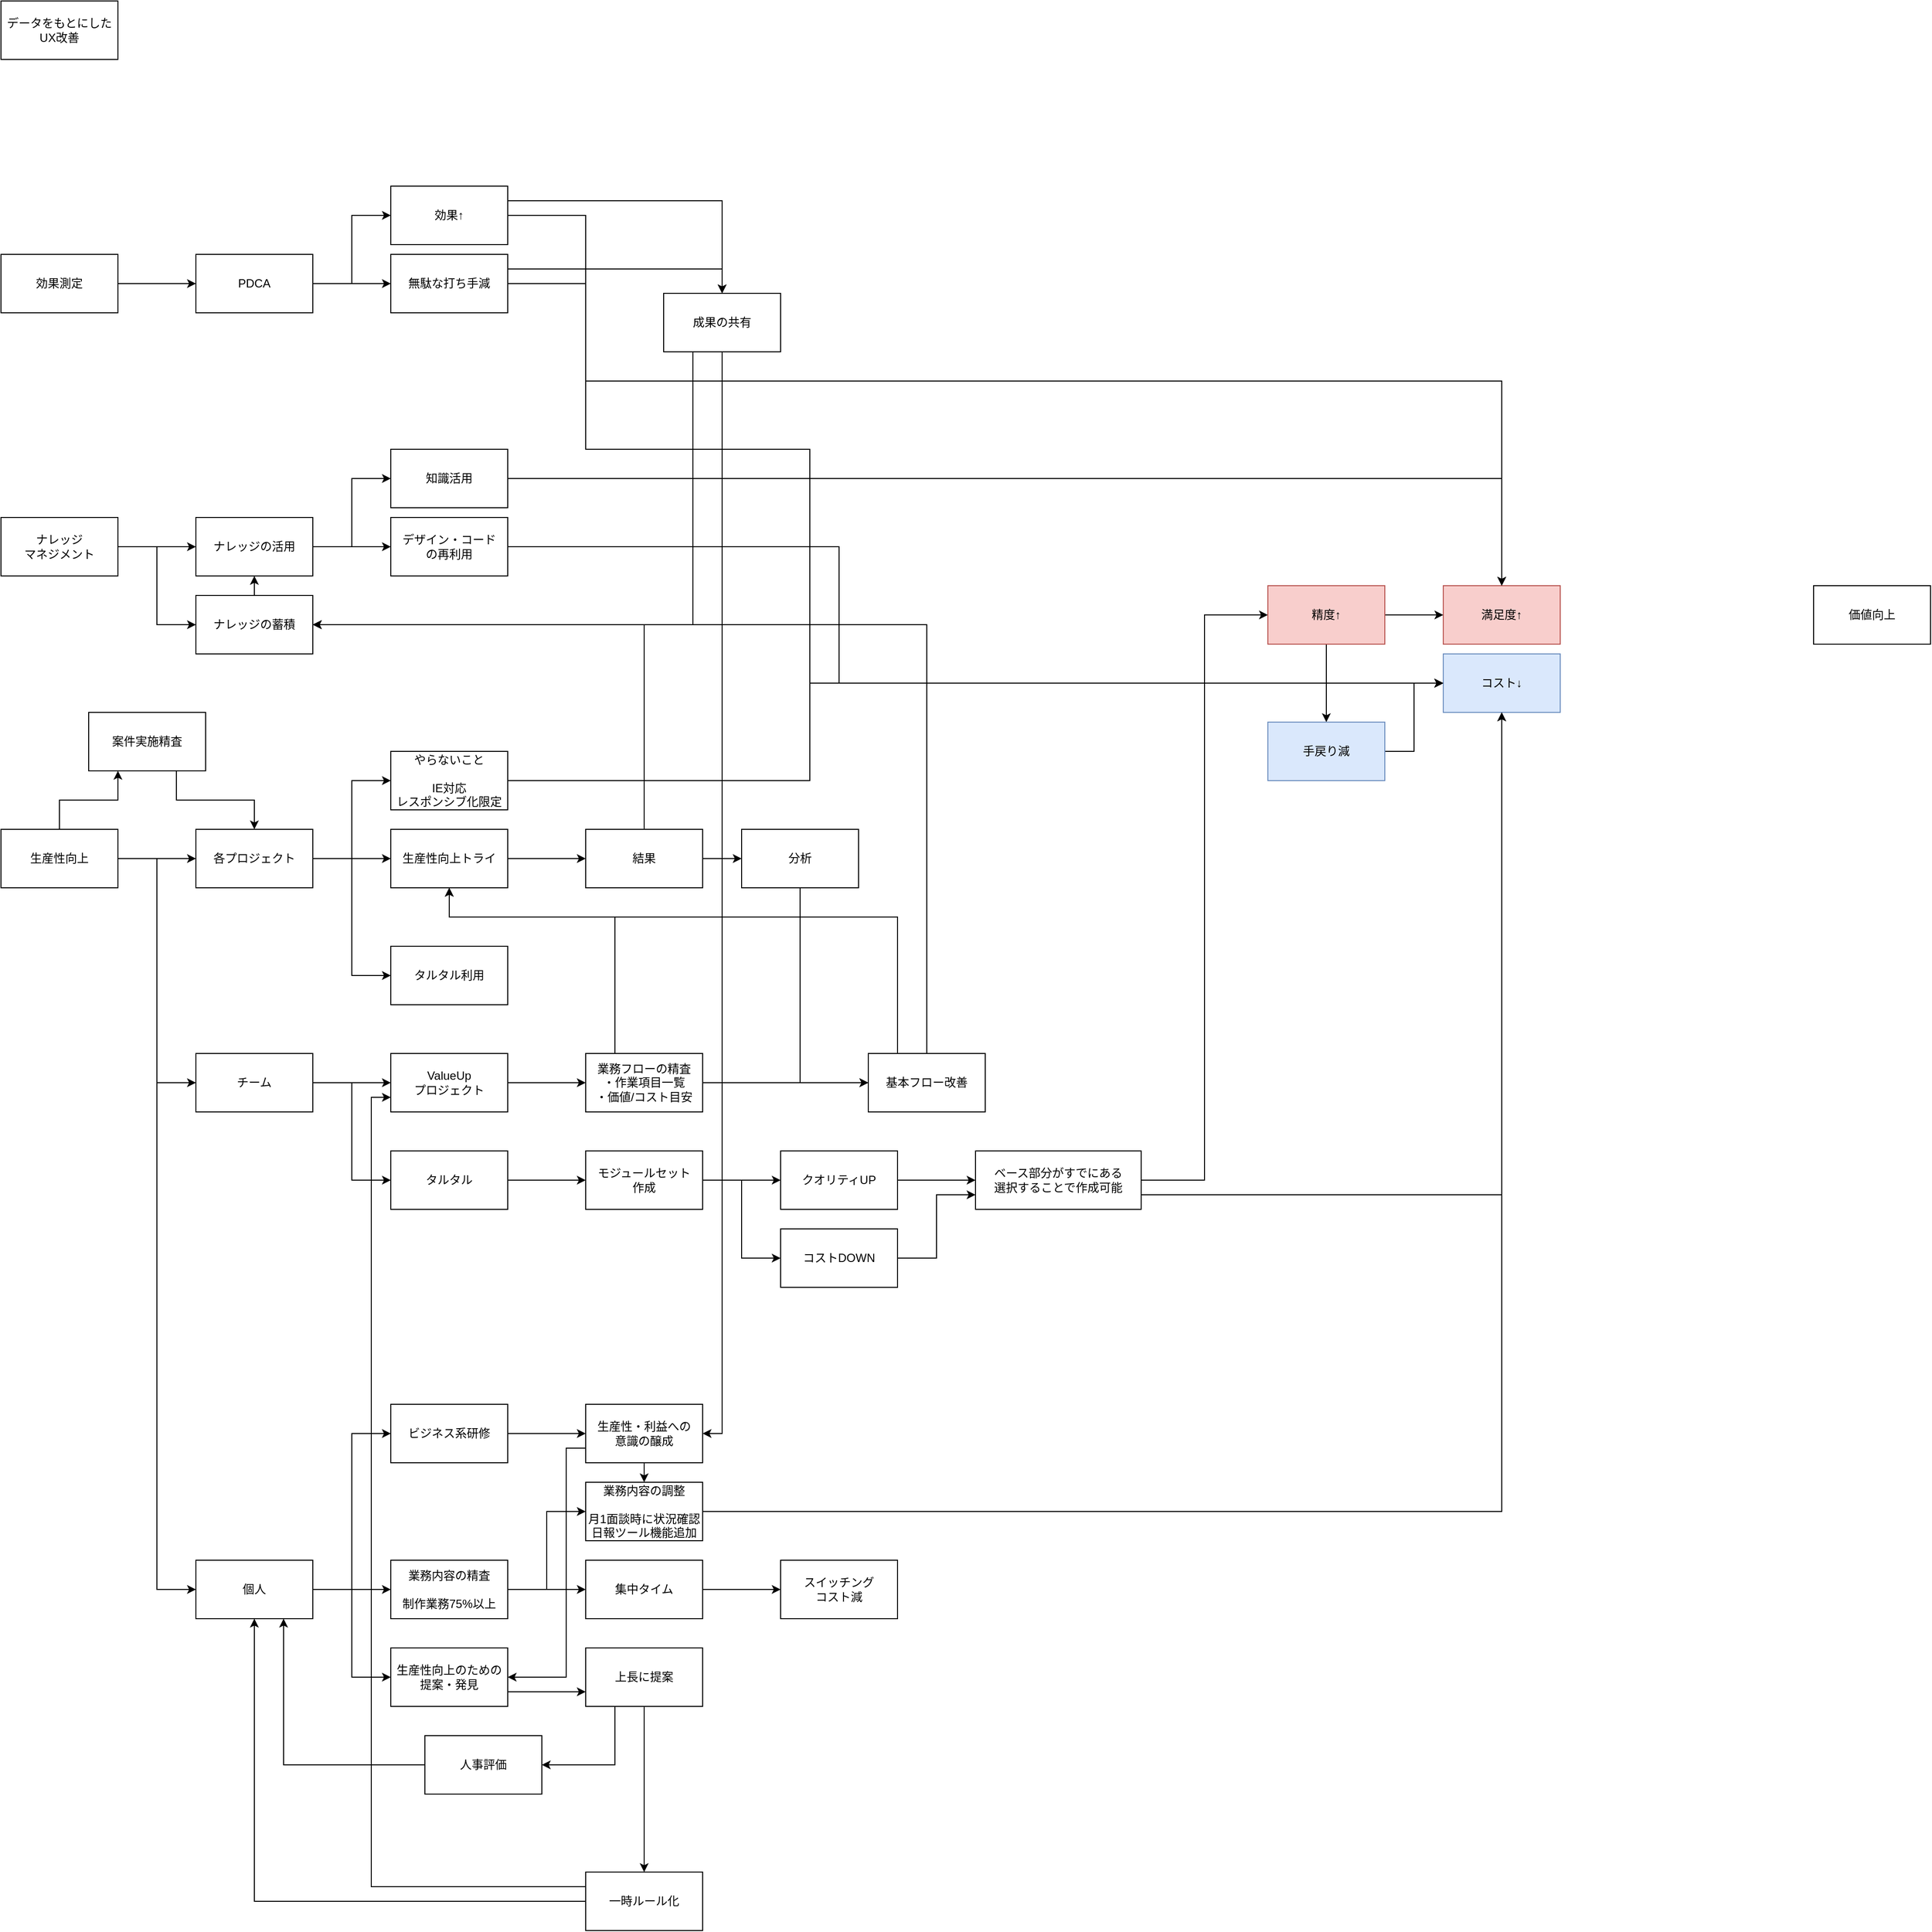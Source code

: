 <mxfile version="14.6.1" type="github"><diagram id="AU9mT9Kxw0KCe2Vq9jBG" name="Page-1"><mxGraphModel dx="1410" dy="1798" grid="1" gridSize="10" guides="1" tooltips="1" connect="1" arrows="1" fold="1" page="1" pageScale="1" pageWidth="1169" pageHeight="827" math="0" shadow="0"><root><mxCell id="0"/><mxCell id="1" parent="0"/><mxCell id="5_roMpw3JNjbcWJWYRDZ-3" value="" style="edgeStyle=orthogonalEdgeStyle;rounded=0;orthogonalLoop=1;jettySize=auto;html=1;" parent="1" source="5_roMpw3JNjbcWJWYRDZ-1" target="5_roMpw3JNjbcWJWYRDZ-2" edge="1"><mxGeometry relative="1" as="geometry"/></mxCell><mxCell id="5_roMpw3JNjbcWJWYRDZ-1" value="ビジネス系研修" style="whiteSpace=wrap;html=1;" parent="1" vertex="1"><mxGeometry x="490" y="960" width="120" height="60" as="geometry"/></mxCell><mxCell id="5_roMpw3JNjbcWJWYRDZ-94" style="edgeStyle=orthogonalEdgeStyle;rounded=0;orthogonalLoop=1;jettySize=auto;html=1;exitX=0;exitY=0.75;exitDx=0;exitDy=0;entryX=1;entryY=0.5;entryDx=0;entryDy=0;" parent="1" source="5_roMpw3JNjbcWJWYRDZ-2" target="5_roMpw3JNjbcWJWYRDZ-88" edge="1"><mxGeometry relative="1" as="geometry"><Array as="points"><mxPoint x="670" y="1005"/><mxPoint x="670" y="1240"/></Array></mxGeometry></mxCell><mxCell id="5_roMpw3JNjbcWJWYRDZ-95" style="edgeStyle=orthogonalEdgeStyle;rounded=0;orthogonalLoop=1;jettySize=auto;html=1;exitX=0.5;exitY=1;exitDx=0;exitDy=0;entryX=0.5;entryY=0;entryDx=0;entryDy=0;" parent="1" source="5_roMpw3JNjbcWJWYRDZ-2" target="5_roMpw3JNjbcWJWYRDZ-38" edge="1"><mxGeometry relative="1" as="geometry"/></mxCell><mxCell id="5_roMpw3JNjbcWJWYRDZ-2" value="生産性・利益への&lt;br&gt;意識の醸成" style="whiteSpace=wrap;html=1;" parent="1" vertex="1"><mxGeometry x="690" y="960" width="120" height="60" as="geometry"/></mxCell><mxCell id="5_roMpw3JNjbcWJWYRDZ-7" value="" style="edgeStyle=orthogonalEdgeStyle;rounded=0;orthogonalLoop=1;jettySize=auto;html=1;entryX=0;entryY=0.5;entryDx=0;entryDy=0;" parent="1" source="5_roMpw3JNjbcWJWYRDZ-5" target="5_roMpw3JNjbcWJWYRDZ-6" edge="1"><mxGeometry relative="1" as="geometry"/></mxCell><mxCell id="5_roMpw3JNjbcWJWYRDZ-9" value="" style="edgeStyle=orthogonalEdgeStyle;rounded=0;orthogonalLoop=1;jettySize=auto;html=1;entryX=0;entryY=0.5;entryDx=0;entryDy=0;" parent="1" source="5_roMpw3JNjbcWJWYRDZ-5" target="5_roMpw3JNjbcWJWYRDZ-8" edge="1"><mxGeometry relative="1" as="geometry"/></mxCell><mxCell id="5_roMpw3JNjbcWJWYRDZ-22" value="" style="edgeStyle=orthogonalEdgeStyle;rounded=0;orthogonalLoop=1;jettySize=auto;html=1;exitX=1;exitY=0.5;exitDx=0;exitDy=0;entryX=0;entryY=0.5;entryDx=0;entryDy=0;" parent="1" source="5_roMpw3JNjbcWJWYRDZ-5" target="5_roMpw3JNjbcWJWYRDZ-21" edge="1"><mxGeometry relative="1" as="geometry"><Array as="points"><mxPoint x="290" y="400"/><mxPoint x="290" y="400"/></Array></mxGeometry></mxCell><mxCell id="5_roMpw3JNjbcWJWYRDZ-57" style="edgeStyle=orthogonalEdgeStyle;rounded=0;orthogonalLoop=1;jettySize=auto;html=1;exitX=0.5;exitY=0;exitDx=0;exitDy=0;entryX=0.25;entryY=1;entryDx=0;entryDy=0;" parent="1" source="5_roMpw3JNjbcWJWYRDZ-5" target="5_roMpw3JNjbcWJWYRDZ-42" edge="1"><mxGeometry relative="1" as="geometry"/></mxCell><mxCell id="5_roMpw3JNjbcWJWYRDZ-5" value="生産性向上" style="whiteSpace=wrap;html=1;" parent="1" vertex="1"><mxGeometry x="90" y="370" width="120" height="60" as="geometry"/></mxCell><mxCell id="5_roMpw3JNjbcWJWYRDZ-15" value="" style="edgeStyle=orthogonalEdgeStyle;rounded=0;orthogonalLoop=1;jettySize=auto;html=1;" parent="1" source="5_roMpw3JNjbcWJWYRDZ-6" target="5_roMpw3JNjbcWJWYRDZ-14" edge="1"><mxGeometry relative="1" as="geometry"/></mxCell><mxCell id="5_roMpw3JNjbcWJWYRDZ-40" style="edgeStyle=orthogonalEdgeStyle;rounded=0;orthogonalLoop=1;jettySize=auto;html=1;exitX=1;exitY=0.5;exitDx=0;exitDy=0;entryX=0;entryY=0.5;entryDx=0;entryDy=0;" parent="1" source="5_roMpw3JNjbcWJWYRDZ-6" target="5_roMpw3JNjbcWJWYRDZ-1" edge="1"><mxGeometry relative="1" as="geometry"/></mxCell><mxCell id="5_roMpw3JNjbcWJWYRDZ-89" style="edgeStyle=orthogonalEdgeStyle;rounded=0;orthogonalLoop=1;jettySize=auto;html=1;exitX=1;exitY=0.5;exitDx=0;exitDy=0;entryX=0;entryY=0.5;entryDx=0;entryDy=0;" parent="1" source="5_roMpw3JNjbcWJWYRDZ-6" target="5_roMpw3JNjbcWJWYRDZ-88" edge="1"><mxGeometry relative="1" as="geometry"/></mxCell><mxCell id="5_roMpw3JNjbcWJWYRDZ-6" value="個人" style="whiteSpace=wrap;html=1;" parent="1" vertex="1"><mxGeometry x="290" y="1120" width="120" height="60" as="geometry"/></mxCell><mxCell id="5_roMpw3JNjbcWJWYRDZ-11" value="" style="edgeStyle=orthogonalEdgeStyle;rounded=0;orthogonalLoop=1;jettySize=auto;html=1;" parent="1" source="5_roMpw3JNjbcWJWYRDZ-8" target="5_roMpw3JNjbcWJWYRDZ-10" edge="1"><mxGeometry relative="1" as="geometry"/></mxCell><mxCell id="5_roMpw3JNjbcWJWYRDZ-29" style="edgeStyle=orthogonalEdgeStyle;rounded=0;orthogonalLoop=1;jettySize=auto;html=1;exitX=1;exitY=0.5;exitDx=0;exitDy=0;entryX=0;entryY=0.5;entryDx=0;entryDy=0;" parent="1" source="5_roMpw3JNjbcWJWYRDZ-8" target="5_roMpw3JNjbcWJWYRDZ-28" edge="1"><mxGeometry relative="1" as="geometry"/></mxCell><mxCell id="5_roMpw3JNjbcWJWYRDZ-8" value="チーム" style="whiteSpace=wrap;html=1;" parent="1" vertex="1"><mxGeometry x="290" y="600" width="120" height="60" as="geometry"/></mxCell><mxCell id="5_roMpw3JNjbcWJWYRDZ-13" value="" style="edgeStyle=orthogonalEdgeStyle;rounded=0;orthogonalLoop=1;jettySize=auto;html=1;" parent="1" source="5_roMpw3JNjbcWJWYRDZ-10" target="5_roMpw3JNjbcWJWYRDZ-12" edge="1"><mxGeometry relative="1" as="geometry"/></mxCell><mxCell id="5_roMpw3JNjbcWJWYRDZ-10" value="ValueUp&lt;br&gt;プロジェクト" style="whiteSpace=wrap;html=1;" parent="1" vertex="1"><mxGeometry x="490" y="600" width="120" height="60" as="geometry"/></mxCell><mxCell id="5_roMpw3JNjbcWJWYRDZ-51" style="edgeStyle=orthogonalEdgeStyle;rounded=0;orthogonalLoop=1;jettySize=auto;html=1;exitX=0.25;exitY=0;exitDx=0;exitDy=0;entryX=0.5;entryY=1;entryDx=0;entryDy=0;" parent="1" source="5_roMpw3JNjbcWJWYRDZ-12" target="5_roMpw3JNjbcWJWYRDZ-41" edge="1"><mxGeometry relative="1" as="geometry"><Array as="points"><mxPoint x="720" y="460"/><mxPoint x="550" y="460"/></Array></mxGeometry></mxCell><mxCell id="5_roMpw3JNjbcWJWYRDZ-53" value="" style="edgeStyle=orthogonalEdgeStyle;rounded=0;orthogonalLoop=1;jettySize=auto;html=1;" parent="1" source="5_roMpw3JNjbcWJWYRDZ-12" target="5_roMpw3JNjbcWJWYRDZ-52" edge="1"><mxGeometry relative="1" as="geometry"/></mxCell><mxCell id="5_roMpw3JNjbcWJWYRDZ-12" value="業務フローの精査&lt;br&gt;・作業項目一覧&lt;br&gt;・価値/コスト目安" style="whiteSpace=wrap;html=1;" parent="1" vertex="1"><mxGeometry x="690" y="600" width="120" height="60" as="geometry"/></mxCell><mxCell id="5_roMpw3JNjbcWJWYRDZ-37" value="" style="edgeStyle=orthogonalEdgeStyle;rounded=0;orthogonalLoop=1;jettySize=auto;html=1;" parent="1" source="5_roMpw3JNjbcWJWYRDZ-14" target="5_roMpw3JNjbcWJWYRDZ-36" edge="1"><mxGeometry relative="1" as="geometry"/></mxCell><mxCell id="5_roMpw3JNjbcWJWYRDZ-39" style="edgeStyle=orthogonalEdgeStyle;rounded=0;orthogonalLoop=1;jettySize=auto;html=1;exitX=1;exitY=0.5;exitDx=0;exitDy=0;entryX=0;entryY=0.5;entryDx=0;entryDy=0;" parent="1" source="5_roMpw3JNjbcWJWYRDZ-14" target="5_roMpw3JNjbcWJWYRDZ-38" edge="1"><mxGeometry relative="1" as="geometry"/></mxCell><mxCell id="5_roMpw3JNjbcWJWYRDZ-14" value="業務内容の精査&lt;br&gt;&lt;br&gt;制作業務75%以上" style="whiteSpace=wrap;html=1;" parent="1" vertex="1"><mxGeometry x="490" y="1120" width="120" height="60" as="geometry"/></mxCell><mxCell id="5_roMpw3JNjbcWJWYRDZ-64" value="" style="edgeStyle=orthogonalEdgeStyle;rounded=0;orthogonalLoop=1;jettySize=auto;html=1;" parent="1" source="5_roMpw3JNjbcWJWYRDZ-16" target="5_roMpw3JNjbcWJWYRDZ-63" edge="1"><mxGeometry relative="1" as="geometry"/></mxCell><mxCell id="5_roMpw3JNjbcWJWYRDZ-16" value="効果測定" style="whiteSpace=wrap;html=1;" parent="1" vertex="1"><mxGeometry x="90" y="-220" width="120" height="60" as="geometry"/></mxCell><mxCell id="5_roMpw3JNjbcWJWYRDZ-24" value="" style="edgeStyle=orthogonalEdgeStyle;rounded=0;orthogonalLoop=1;jettySize=auto;html=1;entryX=0;entryY=0.5;entryDx=0;entryDy=0;" parent="1" source="5_roMpw3JNjbcWJWYRDZ-21" target="5_roMpw3JNjbcWJWYRDZ-23" edge="1"><mxGeometry relative="1" as="geometry"/></mxCell><mxCell id="5_roMpw3JNjbcWJWYRDZ-43" style="edgeStyle=orthogonalEdgeStyle;rounded=0;orthogonalLoop=1;jettySize=auto;html=1;exitX=1;exitY=0.5;exitDx=0;exitDy=0;entryX=0;entryY=0.5;entryDx=0;entryDy=0;" parent="1" source="5_roMpw3JNjbcWJWYRDZ-21" target="5_roMpw3JNjbcWJWYRDZ-41" edge="1"><mxGeometry relative="1" as="geometry"/></mxCell><mxCell id="5_roMpw3JNjbcWJWYRDZ-118" style="edgeStyle=orthogonalEdgeStyle;rounded=0;orthogonalLoop=1;jettySize=auto;html=1;exitX=1;exitY=0.5;exitDx=0;exitDy=0;entryX=0;entryY=0.5;entryDx=0;entryDy=0;" parent="1" source="5_roMpw3JNjbcWJWYRDZ-21" target="5_roMpw3JNjbcWJWYRDZ-116" edge="1"><mxGeometry relative="1" as="geometry"/></mxCell><mxCell id="5_roMpw3JNjbcWJWYRDZ-21" value="各プロジェクト" style="whiteSpace=wrap;html=1;" parent="1" vertex="1"><mxGeometry x="290" y="370" width="120" height="60" as="geometry"/></mxCell><mxCell id="5_roMpw3JNjbcWJWYRDZ-26" style="edgeStyle=orthogonalEdgeStyle;rounded=0;orthogonalLoop=1;jettySize=auto;html=1;entryX=0;entryY=0.5;entryDx=0;entryDy=0;exitX=1;exitY=0.5;exitDx=0;exitDy=0;" parent="1" source="5_roMpw3JNjbcWJWYRDZ-23" target="5_roMpw3JNjbcWJWYRDZ-25" edge="1"><mxGeometry relative="1" as="geometry"><mxPoint x="1040" y="220" as="targetPoint"/><Array as="points"><mxPoint x="920" y="320"/><mxPoint x="920" y="220"/></Array></mxGeometry></mxCell><mxCell id="5_roMpw3JNjbcWJWYRDZ-23" value="やらないこと&lt;br&gt;&lt;br&gt;IE対応&lt;br&gt;レスポンシブ化限定" style="whiteSpace=wrap;html=1;" parent="1" vertex="1"><mxGeometry x="490" y="290" width="120" height="60" as="geometry"/></mxCell><mxCell id="5_roMpw3JNjbcWJWYRDZ-25" value="コスト↓" style="whiteSpace=wrap;html=1;fillColor=#dae8fc;strokeColor=#6c8ebf;" parent="1" vertex="1"><mxGeometry x="1570" y="190" width="120" height="60" as="geometry"/></mxCell><mxCell id="5_roMpw3JNjbcWJWYRDZ-27" value="価値向上" style="whiteSpace=wrap;html=1;" parent="1" vertex="1"><mxGeometry x="1950" y="120" width="120" height="60" as="geometry"/></mxCell><mxCell id="5_roMpw3JNjbcWJWYRDZ-107" value="" style="edgeStyle=orthogonalEdgeStyle;rounded=0;orthogonalLoop=1;jettySize=auto;html=1;" parent="1" source="5_roMpw3JNjbcWJWYRDZ-28" target="5_roMpw3JNjbcWJWYRDZ-106" edge="1"><mxGeometry relative="1" as="geometry"/></mxCell><mxCell id="5_roMpw3JNjbcWJWYRDZ-28" value="タルタル" style="whiteSpace=wrap;html=1;" parent="1" vertex="1"><mxGeometry x="490" y="700" width="120" height="60" as="geometry"/></mxCell><mxCell id="5_roMpw3JNjbcWJWYRDZ-33" value="" style="edgeStyle=orthogonalEdgeStyle;rounded=0;orthogonalLoop=1;jettySize=auto;html=1;entryX=0;entryY=0.5;entryDx=0;entryDy=0;" parent="1" source="5_roMpw3JNjbcWJWYRDZ-31" target="5_roMpw3JNjbcWJWYRDZ-32" edge="1"><mxGeometry relative="1" as="geometry"/></mxCell><mxCell id="5_roMpw3JNjbcWJWYRDZ-74" style="edgeStyle=orthogonalEdgeStyle;rounded=0;orthogonalLoop=1;jettySize=auto;html=1;exitX=1;exitY=0.5;exitDx=0;exitDy=0;entryX=0;entryY=0.5;entryDx=0;entryDy=0;" parent="1" source="5_roMpw3JNjbcWJWYRDZ-31" target="5_roMpw3JNjbcWJWYRDZ-73" edge="1"><mxGeometry relative="1" as="geometry"/></mxCell><mxCell id="5_roMpw3JNjbcWJWYRDZ-31" value="ナレッジ&lt;br&gt;マネジメント" style="whiteSpace=wrap;html=1;" parent="1" vertex="1"><mxGeometry x="90" y="50" width="120" height="60" as="geometry"/></mxCell><mxCell id="5_roMpw3JNjbcWJWYRDZ-79" style="edgeStyle=orthogonalEdgeStyle;rounded=0;orthogonalLoop=1;jettySize=auto;html=1;exitX=0.5;exitY=0;exitDx=0;exitDy=0;entryX=0.5;entryY=1;entryDx=0;entryDy=0;" parent="1" source="5_roMpw3JNjbcWJWYRDZ-32" target="5_roMpw3JNjbcWJWYRDZ-73" edge="1"><mxGeometry relative="1" as="geometry"/></mxCell><mxCell id="5_roMpw3JNjbcWJWYRDZ-32" value="ナレッジの蓄積" style="whiteSpace=wrap;html=1;" parent="1" vertex="1"><mxGeometry x="290" y="130" width="120" height="60" as="geometry"/></mxCell><mxCell id="5_roMpw3JNjbcWJWYRDZ-60" value="" style="edgeStyle=orthogonalEdgeStyle;rounded=0;orthogonalLoop=1;jettySize=auto;html=1;" parent="1" source="5_roMpw3JNjbcWJWYRDZ-36" target="5_roMpw3JNjbcWJWYRDZ-59" edge="1"><mxGeometry relative="1" as="geometry"/></mxCell><mxCell id="5_roMpw3JNjbcWJWYRDZ-36" value="集中タイム" style="whiteSpace=wrap;html=1;" parent="1" vertex="1"><mxGeometry x="690" y="1120" width="120" height="60" as="geometry"/></mxCell><mxCell id="5_roMpw3JNjbcWJWYRDZ-93" style="edgeStyle=orthogonalEdgeStyle;rounded=0;orthogonalLoop=1;jettySize=auto;html=1;exitX=1;exitY=0.5;exitDx=0;exitDy=0;entryX=0.5;entryY=1;entryDx=0;entryDy=0;" parent="1" source="5_roMpw3JNjbcWJWYRDZ-38" target="5_roMpw3JNjbcWJWYRDZ-25" edge="1"><mxGeometry relative="1" as="geometry"/></mxCell><mxCell id="5_roMpw3JNjbcWJWYRDZ-38" value="業務内容の調整&lt;br&gt;&lt;br&gt;月1面談時に状況確認&lt;br&gt;日報ツール機能追加" style="whiteSpace=wrap;html=1;" parent="1" vertex="1"><mxGeometry x="690" y="1040" width="120" height="60" as="geometry"/></mxCell><mxCell id="5_roMpw3JNjbcWJWYRDZ-48" value="" style="edgeStyle=orthogonalEdgeStyle;rounded=0;orthogonalLoop=1;jettySize=auto;html=1;" parent="1" source="5_roMpw3JNjbcWJWYRDZ-41" target="5_roMpw3JNjbcWJWYRDZ-47" edge="1"><mxGeometry relative="1" as="geometry"/></mxCell><mxCell id="5_roMpw3JNjbcWJWYRDZ-41" value="生産性向上トライ" style="whiteSpace=wrap;html=1;" parent="1" vertex="1"><mxGeometry x="490" y="370" width="120" height="60" as="geometry"/></mxCell><mxCell id="5_roMpw3JNjbcWJWYRDZ-58" style="edgeStyle=orthogonalEdgeStyle;rounded=0;orthogonalLoop=1;jettySize=auto;html=1;exitX=0.75;exitY=1;exitDx=0;exitDy=0;entryX=0.5;entryY=0;entryDx=0;entryDy=0;" parent="1" source="5_roMpw3JNjbcWJWYRDZ-42" target="5_roMpw3JNjbcWJWYRDZ-21" edge="1"><mxGeometry relative="1" as="geometry"/></mxCell><mxCell id="5_roMpw3JNjbcWJWYRDZ-42" value="案件実施精査" style="whiteSpace=wrap;html=1;" parent="1" vertex="1"><mxGeometry x="180" y="250" width="120" height="60" as="geometry"/></mxCell><mxCell id="5_roMpw3JNjbcWJWYRDZ-80" style="edgeStyle=orthogonalEdgeStyle;rounded=0;orthogonalLoop=1;jettySize=auto;html=1;exitX=0.5;exitY=0;exitDx=0;exitDy=0;entryX=1;entryY=0.5;entryDx=0;entryDy=0;" parent="1" source="5_roMpw3JNjbcWJWYRDZ-47" target="5_roMpw3JNjbcWJWYRDZ-32" edge="1"><mxGeometry relative="1" as="geometry"/></mxCell><mxCell id="5_roMpw3JNjbcWJWYRDZ-86" value="" style="edgeStyle=orthogonalEdgeStyle;rounded=0;orthogonalLoop=1;jettySize=auto;html=1;" parent="1" source="5_roMpw3JNjbcWJWYRDZ-47" target="5_roMpw3JNjbcWJWYRDZ-85" edge="1"><mxGeometry relative="1" as="geometry"/></mxCell><mxCell id="5_roMpw3JNjbcWJWYRDZ-47" value="結果" style="whiteSpace=wrap;html=1;" parent="1" vertex="1"><mxGeometry x="690" y="370" width="120" height="60" as="geometry"/></mxCell><mxCell id="5_roMpw3JNjbcWJWYRDZ-54" style="edgeStyle=orthogonalEdgeStyle;rounded=0;orthogonalLoop=1;jettySize=auto;html=1;entryX=0.5;entryY=1;entryDx=0;entryDy=0;exitX=0.25;exitY=0;exitDx=0;exitDy=0;" parent="1" source="5_roMpw3JNjbcWJWYRDZ-52" target="5_roMpw3JNjbcWJWYRDZ-41" edge="1"><mxGeometry relative="1" as="geometry"><Array as="points"><mxPoint x="1010" y="460"/><mxPoint x="550" y="460"/></Array></mxGeometry></mxCell><mxCell id="5_roMpw3JNjbcWJWYRDZ-78" style="edgeStyle=orthogonalEdgeStyle;rounded=0;orthogonalLoop=1;jettySize=auto;html=1;exitX=0.5;exitY=0;exitDx=0;exitDy=0;entryX=1;entryY=0.5;entryDx=0;entryDy=0;" parent="1" source="5_roMpw3JNjbcWJWYRDZ-52" target="5_roMpw3JNjbcWJWYRDZ-32" edge="1"><mxGeometry relative="1" as="geometry"><Array as="points"><mxPoint x="1040" y="160"/></Array></mxGeometry></mxCell><mxCell id="5_roMpw3JNjbcWJWYRDZ-52" value="基本フロー改善" style="whiteSpace=wrap;html=1;" parent="1" vertex="1"><mxGeometry x="980" y="600" width="120" height="60" as="geometry"/></mxCell><mxCell id="5_roMpw3JNjbcWJWYRDZ-59" value="スイッチング&lt;br&gt;コスト減" style="whiteSpace=wrap;html=1;" parent="1" vertex="1"><mxGeometry x="890" y="1120" width="120" height="60" as="geometry"/></mxCell><mxCell id="5_roMpw3JNjbcWJWYRDZ-62" value="満足度↑" style="whiteSpace=wrap;html=1;fillColor=#f8cecc;strokeColor=#b85450;" parent="1" vertex="1"><mxGeometry x="1570" y="120" width="120" height="60" as="geometry"/></mxCell><mxCell id="5_roMpw3JNjbcWJWYRDZ-66" value="" style="edgeStyle=orthogonalEdgeStyle;rounded=0;orthogonalLoop=1;jettySize=auto;html=1;" parent="1" source="5_roMpw3JNjbcWJWYRDZ-63" target="5_roMpw3JNjbcWJWYRDZ-65" edge="1"><mxGeometry relative="1" as="geometry"/></mxCell><mxCell id="5_roMpw3JNjbcWJWYRDZ-68" style="edgeStyle=orthogonalEdgeStyle;rounded=0;orthogonalLoop=1;jettySize=auto;html=1;exitX=1;exitY=0.5;exitDx=0;exitDy=0;entryX=0;entryY=0.5;entryDx=0;entryDy=0;" parent="1" source="5_roMpw3JNjbcWJWYRDZ-63" target="5_roMpw3JNjbcWJWYRDZ-67" edge="1"><mxGeometry relative="1" as="geometry"/></mxCell><mxCell id="5_roMpw3JNjbcWJWYRDZ-63" value="PDCA" style="whiteSpace=wrap;html=1;" parent="1" vertex="1"><mxGeometry x="290" y="-220" width="120" height="60" as="geometry"/></mxCell><mxCell id="5_roMpw3JNjbcWJWYRDZ-69" style="edgeStyle=orthogonalEdgeStyle;rounded=0;orthogonalLoop=1;jettySize=auto;html=1;exitX=1;exitY=0.5;exitDx=0;exitDy=0;entryX=0;entryY=0.5;entryDx=0;entryDy=0;" parent="1" source="5_roMpw3JNjbcWJWYRDZ-65" target="5_roMpw3JNjbcWJWYRDZ-25" edge="1"><mxGeometry relative="1" as="geometry"><mxPoint x="1040" y="220" as="targetPoint"/><Array as="points"><mxPoint x="690" y="-190"/><mxPoint x="690" y="-20"/><mxPoint x="920" y="-20"/><mxPoint x="920" y="220"/></Array></mxGeometry></mxCell><mxCell id="5_roMpw3JNjbcWJWYRDZ-100" style="edgeStyle=orthogonalEdgeStyle;rounded=0;orthogonalLoop=1;jettySize=auto;html=1;exitX=1;exitY=0.25;exitDx=0;exitDy=0;entryX=0.5;entryY=0;entryDx=0;entryDy=0;" parent="1" source="5_roMpw3JNjbcWJWYRDZ-65" target="5_roMpw3JNjbcWJWYRDZ-96" edge="1"><mxGeometry relative="1" as="geometry"><Array as="points"><mxPoint x="830" y="-205"/></Array></mxGeometry></mxCell><mxCell id="5_roMpw3JNjbcWJWYRDZ-65" value="無駄な打ち手減" style="whiteSpace=wrap;html=1;" parent="1" vertex="1"><mxGeometry x="490" y="-220" width="120" height="60" as="geometry"/></mxCell><mxCell id="5_roMpw3JNjbcWJWYRDZ-70" style="edgeStyle=orthogonalEdgeStyle;rounded=0;orthogonalLoop=1;jettySize=auto;html=1;entryX=0.5;entryY=0;entryDx=0;entryDy=0;exitX=1;exitY=0.5;exitDx=0;exitDy=0;" parent="1" source="5_roMpw3JNjbcWJWYRDZ-67" target="5_roMpw3JNjbcWJWYRDZ-62" edge="1"><mxGeometry relative="1" as="geometry"><Array as="points"><mxPoint x="690" y="-260"/><mxPoint x="690" y="-90"/><mxPoint x="1630" y="-90"/></Array></mxGeometry></mxCell><mxCell id="5_roMpw3JNjbcWJWYRDZ-99" style="edgeStyle=orthogonalEdgeStyle;rounded=0;orthogonalLoop=1;jettySize=auto;html=1;exitX=1;exitY=0.25;exitDx=0;exitDy=0;entryX=0.5;entryY=0;entryDx=0;entryDy=0;" parent="1" source="5_roMpw3JNjbcWJWYRDZ-67" target="5_roMpw3JNjbcWJWYRDZ-96" edge="1"><mxGeometry relative="1" as="geometry"><Array as="points"><mxPoint x="830" y="-275"/></Array></mxGeometry></mxCell><mxCell id="5_roMpw3JNjbcWJWYRDZ-67" value="効果↑" style="whiteSpace=wrap;html=1;" parent="1" vertex="1"><mxGeometry x="490" y="-290" width="120" height="60" as="geometry"/></mxCell><mxCell id="5_roMpw3JNjbcWJWYRDZ-76" value="" style="edgeStyle=orthogonalEdgeStyle;rounded=0;orthogonalLoop=1;jettySize=auto;html=1;" parent="1" source="5_roMpw3JNjbcWJWYRDZ-73" target="5_roMpw3JNjbcWJWYRDZ-75" edge="1"><mxGeometry relative="1" as="geometry"/></mxCell><mxCell id="5_roMpw3JNjbcWJWYRDZ-82" style="edgeStyle=orthogonalEdgeStyle;rounded=0;orthogonalLoop=1;jettySize=auto;html=1;exitX=1;exitY=0.5;exitDx=0;exitDy=0;entryX=0;entryY=0.5;entryDx=0;entryDy=0;" parent="1" source="5_roMpw3JNjbcWJWYRDZ-73" target="5_roMpw3JNjbcWJWYRDZ-81" edge="1"><mxGeometry relative="1" as="geometry"/></mxCell><mxCell id="5_roMpw3JNjbcWJWYRDZ-73" value="ナレッジの活用" style="whiteSpace=wrap;html=1;" parent="1" vertex="1"><mxGeometry x="290" y="50" width="120" height="60" as="geometry"/></mxCell><mxCell id="5_roMpw3JNjbcWJWYRDZ-84" style="edgeStyle=orthogonalEdgeStyle;rounded=0;orthogonalLoop=1;jettySize=auto;html=1;exitX=1;exitY=0.5;exitDx=0;exitDy=0;entryX=0;entryY=0.5;entryDx=0;entryDy=0;" parent="1" source="5_roMpw3JNjbcWJWYRDZ-75" target="5_roMpw3JNjbcWJWYRDZ-25" edge="1"><mxGeometry relative="1" as="geometry"><mxPoint x="1040" y="220" as="targetPoint"/><Array as="points"><mxPoint x="950" y="80"/><mxPoint x="950" y="220"/></Array></mxGeometry></mxCell><mxCell id="5_roMpw3JNjbcWJWYRDZ-75" value="デザイン・コード&lt;br&gt;の再利用" style="whiteSpace=wrap;html=1;" parent="1" vertex="1"><mxGeometry x="490" y="50" width="120" height="60" as="geometry"/></mxCell><mxCell id="5_roMpw3JNjbcWJWYRDZ-83" style="edgeStyle=orthogonalEdgeStyle;rounded=0;orthogonalLoop=1;jettySize=auto;html=1;entryX=0.5;entryY=0;entryDx=0;entryDy=0;" parent="1" source="5_roMpw3JNjbcWJWYRDZ-81" target="5_roMpw3JNjbcWJWYRDZ-62" edge="1"><mxGeometry relative="1" as="geometry"/></mxCell><mxCell id="5_roMpw3JNjbcWJWYRDZ-81" value="知識活用" style="whiteSpace=wrap;html=1;" parent="1" vertex="1"><mxGeometry x="490" y="-20" width="120" height="60" as="geometry"/></mxCell><mxCell id="5_roMpw3JNjbcWJWYRDZ-87" style="edgeStyle=orthogonalEdgeStyle;rounded=0;orthogonalLoop=1;jettySize=auto;html=1;exitX=0.5;exitY=1;exitDx=0;exitDy=0;entryX=0;entryY=0.5;entryDx=0;entryDy=0;" parent="1" source="5_roMpw3JNjbcWJWYRDZ-85" target="5_roMpw3JNjbcWJWYRDZ-52" edge="1"><mxGeometry relative="1" as="geometry"/></mxCell><mxCell id="5_roMpw3JNjbcWJWYRDZ-85" value="分析" style="whiteSpace=wrap;html=1;" parent="1" vertex="1"><mxGeometry x="850" y="370" width="120" height="60" as="geometry"/></mxCell><mxCell id="5_roMpw3JNjbcWJWYRDZ-134" value="" style="edgeStyle=orthogonalEdgeStyle;rounded=0;orthogonalLoop=1;jettySize=auto;html=1;exitX=1;exitY=0.75;exitDx=0;exitDy=0;entryX=0;entryY=0.75;entryDx=0;entryDy=0;" parent="1" source="5_roMpw3JNjbcWJWYRDZ-88" target="5_roMpw3JNjbcWJWYRDZ-133" edge="1"><mxGeometry relative="1" as="geometry"/></mxCell><mxCell id="5_roMpw3JNjbcWJWYRDZ-88" value="生産性向上のための提案・発見" style="whiteSpace=wrap;html=1;" parent="1" vertex="1"><mxGeometry x="490" y="1210" width="120" height="60" as="geometry"/></mxCell><mxCell id="5_roMpw3JNjbcWJWYRDZ-101" style="edgeStyle=orthogonalEdgeStyle;rounded=0;orthogonalLoop=1;jettySize=auto;html=1;exitX=0.25;exitY=1;exitDx=0;exitDy=0;entryX=1;entryY=0.5;entryDx=0;entryDy=0;" parent="1" source="5_roMpw3JNjbcWJWYRDZ-96" target="5_roMpw3JNjbcWJWYRDZ-32" edge="1"><mxGeometry relative="1" as="geometry"/></mxCell><mxCell id="5_roMpw3JNjbcWJWYRDZ-104" style="edgeStyle=orthogonalEdgeStyle;rounded=0;orthogonalLoop=1;jettySize=auto;html=1;exitX=0.5;exitY=1;exitDx=0;exitDy=0;entryX=1;entryY=0.5;entryDx=0;entryDy=0;" parent="1" source="5_roMpw3JNjbcWJWYRDZ-96" target="5_roMpw3JNjbcWJWYRDZ-2" edge="1"><mxGeometry relative="1" as="geometry"/></mxCell><mxCell id="5_roMpw3JNjbcWJWYRDZ-96" value="成果の共有" style="whiteSpace=wrap;html=1;" parent="1" vertex="1"><mxGeometry x="770" y="-180" width="120" height="60" as="geometry"/></mxCell><mxCell id="5_roMpw3JNjbcWJWYRDZ-105" value="データをもとにした&lt;br&gt;UX改善" style="whiteSpace=wrap;html=1;" parent="1" vertex="1"><mxGeometry x="90" y="-480" width="120" height="60" as="geometry"/></mxCell><mxCell id="5_roMpw3JNjbcWJWYRDZ-111" value="" style="edgeStyle=orthogonalEdgeStyle;rounded=0;orthogonalLoop=1;jettySize=auto;html=1;" parent="1" source="5_roMpw3JNjbcWJWYRDZ-106" target="5_roMpw3JNjbcWJWYRDZ-110" edge="1"><mxGeometry relative="1" as="geometry"/></mxCell><mxCell id="5_roMpw3JNjbcWJWYRDZ-113" style="edgeStyle=orthogonalEdgeStyle;rounded=0;orthogonalLoop=1;jettySize=auto;html=1;exitX=1;exitY=0.5;exitDx=0;exitDy=0;entryX=0;entryY=0.5;entryDx=0;entryDy=0;" parent="1" source="5_roMpw3JNjbcWJWYRDZ-106" target="5_roMpw3JNjbcWJWYRDZ-112" edge="1"><mxGeometry relative="1" as="geometry"/></mxCell><mxCell id="5_roMpw3JNjbcWJWYRDZ-106" value="モジュールセット&lt;br&gt;作成" style="whiteSpace=wrap;html=1;" parent="1" vertex="1"><mxGeometry x="690" y="700" width="120" height="60" as="geometry"/></mxCell><mxCell id="5_roMpw3JNjbcWJWYRDZ-120" value="" style="edgeStyle=orthogonalEdgeStyle;rounded=0;orthogonalLoop=1;jettySize=auto;html=1;" parent="1" source="5_roMpw3JNjbcWJWYRDZ-110" target="5_roMpw3JNjbcWJWYRDZ-119" edge="1"><mxGeometry relative="1" as="geometry"/></mxCell><mxCell id="5_roMpw3JNjbcWJWYRDZ-110" value="クオリティUP" style="whiteSpace=wrap;html=1;" parent="1" vertex="1"><mxGeometry x="890" y="700" width="120" height="60" as="geometry"/></mxCell><mxCell id="5_roMpw3JNjbcWJWYRDZ-126" style="edgeStyle=orthogonalEdgeStyle;rounded=0;orthogonalLoop=1;jettySize=auto;html=1;exitX=1;exitY=0.5;exitDx=0;exitDy=0;entryX=0;entryY=0.75;entryDx=0;entryDy=0;" parent="1" source="5_roMpw3JNjbcWJWYRDZ-112" target="5_roMpw3JNjbcWJWYRDZ-119" edge="1"><mxGeometry relative="1" as="geometry"/></mxCell><mxCell id="5_roMpw3JNjbcWJWYRDZ-112" value="コストDOWN" style="whiteSpace=wrap;html=1;" parent="1" vertex="1"><mxGeometry x="890" y="780" width="120" height="60" as="geometry"/></mxCell><mxCell id="5_roMpw3JNjbcWJWYRDZ-116" value="タルタル利用" style="whiteSpace=wrap;html=1;" parent="1" vertex="1"><mxGeometry x="490" y="490" width="120" height="60" as="geometry"/></mxCell><mxCell id="5_roMpw3JNjbcWJWYRDZ-125" style="edgeStyle=orthogonalEdgeStyle;rounded=0;orthogonalLoop=1;jettySize=auto;html=1;exitX=1;exitY=0.5;exitDx=0;exitDy=0;entryX=0;entryY=0.5;entryDx=0;entryDy=0;" parent="1" source="5_roMpw3JNjbcWJWYRDZ-119" target="5_roMpw3JNjbcWJWYRDZ-121" edge="1"><mxGeometry relative="1" as="geometry"/></mxCell><mxCell id="5_roMpw3JNjbcWJWYRDZ-127" style="edgeStyle=orthogonalEdgeStyle;rounded=0;orthogonalLoop=1;jettySize=auto;html=1;exitX=1;exitY=0.75;exitDx=0;exitDy=0;entryX=0.5;entryY=1;entryDx=0;entryDy=0;" parent="1" source="5_roMpw3JNjbcWJWYRDZ-119" target="5_roMpw3JNjbcWJWYRDZ-25" edge="1"><mxGeometry relative="1" as="geometry"/></mxCell><mxCell id="5_roMpw3JNjbcWJWYRDZ-119" value="ベース部分がすでにある&lt;br&gt;選択することで作成可能" style="whiteSpace=wrap;html=1;" parent="1" vertex="1"><mxGeometry x="1090" y="700" width="170" height="60" as="geometry"/></mxCell><mxCell id="5_roMpw3JNjbcWJWYRDZ-122" style="edgeStyle=orthogonalEdgeStyle;rounded=0;orthogonalLoop=1;jettySize=auto;html=1;exitX=1;exitY=0.5;exitDx=0;exitDy=0;entryX=0;entryY=0.5;entryDx=0;entryDy=0;" parent="1" source="5_roMpw3JNjbcWJWYRDZ-121" target="5_roMpw3JNjbcWJWYRDZ-62" edge="1"><mxGeometry relative="1" as="geometry"/></mxCell><mxCell id="5_roMpw3JNjbcWJWYRDZ-129" style="edgeStyle=orthogonalEdgeStyle;rounded=0;orthogonalLoop=1;jettySize=auto;html=1;exitX=0.5;exitY=1;exitDx=0;exitDy=0;entryX=0.5;entryY=0;entryDx=0;entryDy=0;" parent="1" source="5_roMpw3JNjbcWJWYRDZ-121" target="5_roMpw3JNjbcWJWYRDZ-128" edge="1"><mxGeometry relative="1" as="geometry"/></mxCell><mxCell id="5_roMpw3JNjbcWJWYRDZ-121" value="精度↑" style="whiteSpace=wrap;html=1;fillColor=#f8cecc;strokeColor=#b85450;" parent="1" vertex="1"><mxGeometry x="1390" y="120" width="120" height="60" as="geometry"/></mxCell><mxCell id="5_roMpw3JNjbcWJWYRDZ-130" style="edgeStyle=orthogonalEdgeStyle;rounded=0;orthogonalLoop=1;jettySize=auto;html=1;exitX=1;exitY=0.5;exitDx=0;exitDy=0;entryX=0;entryY=0.5;entryDx=0;entryDy=0;" parent="1" source="5_roMpw3JNjbcWJWYRDZ-128" target="5_roMpw3JNjbcWJWYRDZ-25" edge="1"><mxGeometry relative="1" as="geometry"/></mxCell><mxCell id="5_roMpw3JNjbcWJWYRDZ-128" value="手戻り減" style="whiteSpace=wrap;html=1;fillColor=#dae8fc;strokeColor=#6c8ebf;" parent="1" vertex="1"><mxGeometry x="1390" y="260" width="120" height="60" as="geometry"/></mxCell><mxCell id="5_roMpw3JNjbcWJWYRDZ-136" style="edgeStyle=orthogonalEdgeStyle;rounded=0;orthogonalLoop=1;jettySize=auto;html=1;exitX=0.5;exitY=1;exitDx=0;exitDy=0;entryX=0.5;entryY=0;entryDx=0;entryDy=0;" parent="1" source="5_roMpw3JNjbcWJWYRDZ-133" target="5_roMpw3JNjbcWJWYRDZ-135" edge="1"><mxGeometry relative="1" as="geometry"/></mxCell><mxCell id="5_roMpw3JNjbcWJWYRDZ-139" style="edgeStyle=orthogonalEdgeStyle;rounded=0;orthogonalLoop=1;jettySize=auto;html=1;exitX=0.25;exitY=1;exitDx=0;exitDy=0;entryX=1;entryY=0.5;entryDx=0;entryDy=0;" parent="1" source="5_roMpw3JNjbcWJWYRDZ-133" target="5_roMpw3JNjbcWJWYRDZ-138" edge="1"><mxGeometry relative="1" as="geometry"/></mxCell><mxCell id="5_roMpw3JNjbcWJWYRDZ-133" value="上長に提案" style="whiteSpace=wrap;html=1;" parent="1" vertex="1"><mxGeometry x="690" y="1210" width="120" height="60" as="geometry"/></mxCell><mxCell id="5_roMpw3JNjbcWJWYRDZ-137" style="edgeStyle=orthogonalEdgeStyle;rounded=0;orthogonalLoop=1;jettySize=auto;html=1;exitX=0;exitY=0.5;exitDx=0;exitDy=0;entryX=0.5;entryY=1;entryDx=0;entryDy=0;" parent="1" source="5_roMpw3JNjbcWJWYRDZ-135" target="5_roMpw3JNjbcWJWYRDZ-6" edge="1"><mxGeometry relative="1" as="geometry"/></mxCell><mxCell id="5_roMpw3JNjbcWJWYRDZ-141" style="edgeStyle=orthogonalEdgeStyle;rounded=0;orthogonalLoop=1;jettySize=auto;html=1;exitX=0;exitY=0.25;exitDx=0;exitDy=0;entryX=0;entryY=0.75;entryDx=0;entryDy=0;" parent="1" source="5_roMpw3JNjbcWJWYRDZ-135" target="5_roMpw3JNjbcWJWYRDZ-10" edge="1"><mxGeometry relative="1" as="geometry"/></mxCell><mxCell id="5_roMpw3JNjbcWJWYRDZ-135" value="一時ルール化" style="whiteSpace=wrap;html=1;" parent="1" vertex="1"><mxGeometry x="690" y="1440" width="120" height="60" as="geometry"/></mxCell><mxCell id="5_roMpw3JNjbcWJWYRDZ-140" style="edgeStyle=orthogonalEdgeStyle;rounded=0;orthogonalLoop=1;jettySize=auto;html=1;exitX=0;exitY=0.5;exitDx=0;exitDy=0;entryX=0.75;entryY=1;entryDx=0;entryDy=0;" parent="1" source="5_roMpw3JNjbcWJWYRDZ-138" target="5_roMpw3JNjbcWJWYRDZ-6" edge="1"><mxGeometry relative="1" as="geometry"/></mxCell><mxCell id="5_roMpw3JNjbcWJWYRDZ-138" value="人事評価" style="whiteSpace=wrap;html=1;" parent="1" vertex="1"><mxGeometry x="525" y="1300" width="120" height="60" as="geometry"/></mxCell></root></mxGraphModel></diagram></mxfile>